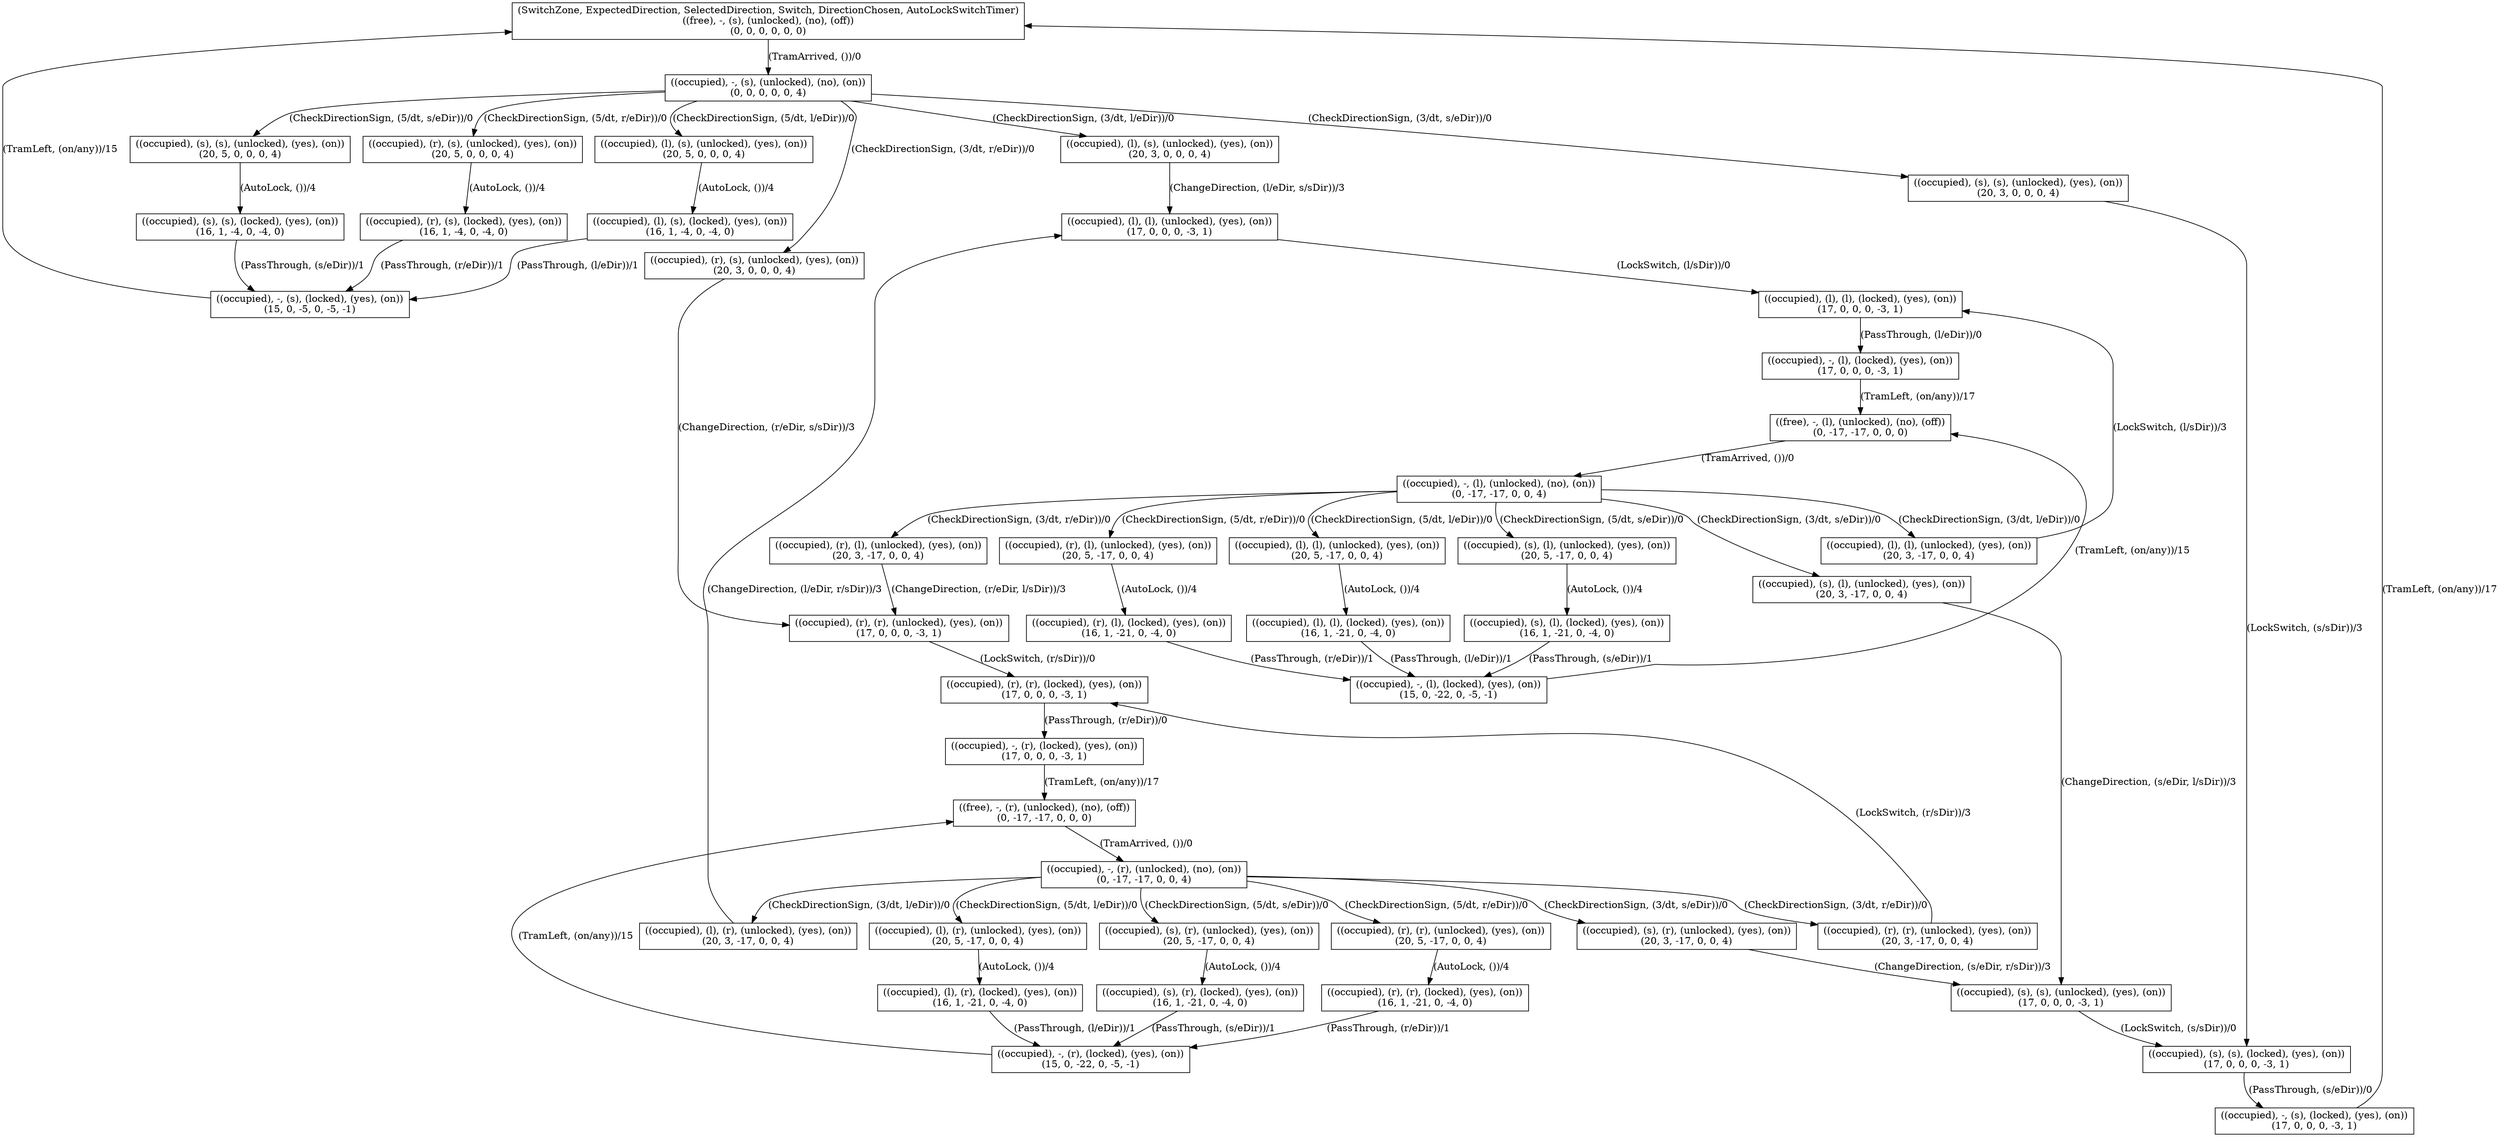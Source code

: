 digraph G {
	rankdir=TB;
	0 [label = "(SwitchZone, ExpectedDirection, SelectedDirection, Switch, DirectionChosen, AutoLockSwitchTimer)\n((free), -, (s), (unlocked), (no), (off))\n(0, 0, 0, 0, 0, 0)" shape=box];
	1 [label = "((occupied), -, (s), (unlocked), (no), (on))\n(0, 0, 0, 0, 0, 4)" shape=box];
	2 [label = "((occupied), (l), (s), (unlocked), (yes), (on))\n(20, 3, 0, 0, 0, 4)" shape=box];
	3 [label = "((occupied), (s), (s), (unlocked), (yes), (on))\n(20, 3, 0, 0, 0, 4)" shape=box];
	4 [label = "((occupied), (r), (s), (unlocked), (yes), (on))\n(20, 3, 0, 0, 0, 4)" shape=box];
	5 [label = "((occupied), (l), (s), (unlocked), (yes), (on))\n(20, 5, 0, 0, 0, 4)" shape=box];
	6 [label = "((occupied), (s), (s), (unlocked), (yes), (on))\n(20, 5, 0, 0, 0, 4)" shape=box];
	7 [label = "((occupied), (r), (s), (unlocked), (yes), (on))\n(20, 5, 0, 0, 0, 4)" shape=box];
	8 [label = "((occupied), (l), (l), (unlocked), (yes), (on))\n(17, 0, 0, 0, -3, 1)" shape=box];
	9 [label = "((occupied), (s), (s), (locked), (yes), (on))\n(17, 0, 0, 0, -3, 1)" shape=box];
	10 [label = "((occupied), (r), (r), (unlocked), (yes), (on))\n(17, 0, 0, 0, -3, 1)" shape=box];
	11 [label = "((occupied), (l), (s), (locked), (yes), (on))\n(16, 1, -4, 0, -4, 0)" shape=box];
	12 [label = "((occupied), (s), (s), (locked), (yes), (on))\n(16, 1, -4, 0, -4, 0)" shape=box];
	13 [label = "((occupied), (r), (s), (locked), (yes), (on))\n(16, 1, -4, 0, -4, 0)" shape=box];
	14 [label = "((occupied), (l), (l), (locked), (yes), (on))\n(17, 0, 0, 0, -3, 1)" shape=box];
	15 [label = "((occupied), -, (s), (locked), (yes), (on))\n(17, 0, 0, 0, -3, 1)" shape=box];
	16 [label = "((occupied), (r), (r), (locked), (yes), (on))\n(17, 0, 0, 0, -3, 1)" shape=box];
	17 [label = "((occupied), -, (s), (locked), (yes), (on))\n(15, 0, -5, 0, -5, -1)" shape=box];
	18 [label = "((occupied), -, (l), (locked), (yes), (on))\n(17, 0, 0, 0, -3, 1)" shape=box];
	19 [label = "((occupied), -, (r), (locked), (yes), (on))\n(17, 0, 0, 0, -3, 1)" shape=box];
	20 [label = "((free), -, (l), (unlocked), (no), (off))\n(0, -17, -17, 0, 0, 0)" shape=box];
	21 [label = "((free), -, (r), (unlocked), (no), (off))\n(0, -17, -17, 0, 0, 0)" shape=box];
	22 [label = "((occupied), -, (l), (unlocked), (no), (on))\n(0, -17, -17, 0, 0, 4)" shape=box];
	23 [label = "((occupied), -, (r), (unlocked), (no), (on))\n(0, -17, -17, 0, 0, 4)" shape=box];
	24 [label = "((occupied), (l), (l), (unlocked), (yes), (on))\n(20, 3, -17, 0, 0, 4)" shape=box];
	25 [label = "((occupied), (s), (l), (unlocked), (yes), (on))\n(20, 3, -17, 0, 0, 4)" shape=box];
	26 [label = "((occupied), (r), (l), (unlocked), (yes), (on))\n(20, 3, -17, 0, 0, 4)" shape=box];
	27 [label = "((occupied), (l), (l), (unlocked), (yes), (on))\n(20, 5, -17, 0, 0, 4)" shape=box];
	28 [label = "((occupied), (s), (l), (unlocked), (yes), (on))\n(20, 5, -17, 0, 0, 4)" shape=box];
	29 [label = "((occupied), (r), (l), (unlocked), (yes), (on))\n(20, 5, -17, 0, 0, 4)" shape=box];
	30 [label = "((occupied), (l), (r), (unlocked), (yes), (on))\n(20, 3, -17, 0, 0, 4)" shape=box];
	31 [label = "((occupied), (s), (r), (unlocked), (yes), (on))\n(20, 3, -17, 0, 0, 4)" shape=box];
	32 [label = "((occupied), (r), (r), (unlocked), (yes), (on))\n(20, 3, -17, 0, 0, 4)" shape=box];
	33 [label = "((occupied), (l), (r), (unlocked), (yes), (on))\n(20, 5, -17, 0, 0, 4)" shape=box];
	34 [label = "((occupied), (s), (r), (unlocked), (yes), (on))\n(20, 5, -17, 0, 0, 4)" shape=box];
	35 [label = "((occupied), (r), (r), (unlocked), (yes), (on))\n(20, 5, -17, 0, 0, 4)" shape=box];
	36 [label = "((occupied), (s), (s), (unlocked), (yes), (on))\n(17, 0, 0, 0, -3, 1)" shape=box];
	37 [label = "((occupied), (l), (l), (locked), (yes), (on))\n(16, 1, -21, 0, -4, 0)" shape=box];
	38 [label = "((occupied), (s), (l), (locked), (yes), (on))\n(16, 1, -21, 0, -4, 0)" shape=box];
	39 [label = "((occupied), (r), (l), (locked), (yes), (on))\n(16, 1, -21, 0, -4, 0)" shape=box];
	40 [label = "((occupied), (l), (r), (locked), (yes), (on))\n(16, 1, -21, 0, -4, 0)" shape=box];
	41 [label = "((occupied), (s), (r), (locked), (yes), (on))\n(16, 1, -21, 0, -4, 0)" shape=box];
	42 [label = "((occupied), (r), (r), (locked), (yes), (on))\n(16, 1, -21, 0, -4, 0)" shape=box];
	43 [label = "((occupied), -, (l), (locked), (yes), (on))\n(15, 0, -22, 0, -5, -1)" shape=box];
	44 [label = "((occupied), -, (r), (locked), (yes), (on))\n(15, 0, -22, 0, -5, -1)" shape=box];
	0 -> 1 [label = "(TramArrived, ())/0"];
	1 -> 2 [label = "(CheckDirectionSign, (3/dt, l/eDir))/0"];
	1 -> 3 [label = "(CheckDirectionSign, (3/dt, s/eDir))/0"];
	1 -> 4 [label = "(CheckDirectionSign, (3/dt, r/eDir))/0"];
	1 -> 5 [label = "(CheckDirectionSign, (5/dt, l/eDir))/0"];
	1 -> 6 [label = "(CheckDirectionSign, (5/dt, s/eDir))/0"];
	1 -> 7 [label = "(CheckDirectionSign, (5/dt, r/eDir))/0"];
	2 -> 8 [label = "(ChangeDirection, (l/eDir, s/sDir))/3"];
	3 -> 9 [label = "(LockSwitch, (s/sDir))/3"];
	4 -> 10 [label = "(ChangeDirection, (r/eDir, s/sDir))/3"];
	5 -> 11 [label = "(AutoLock, ())/4"];
	6 -> 12 [label = "(AutoLock, ())/4"];
	7 -> 13 [label = "(AutoLock, ())/4"];
	8 -> 14 [label = "(LockSwitch, (l/sDir))/0"];
	9 -> 15 [label = "(PassThrough, (s/eDir))/0"];
	10 -> 16 [label = "(LockSwitch, (r/sDir))/0"];
	11 -> 17 [label = "(PassThrough, (l/eDir))/1"];
	12 -> 17 [label = "(PassThrough, (s/eDir))/1"];
	13 -> 17 [label = "(PassThrough, (r/eDir))/1"];
	14 -> 18 [label = "(PassThrough, (l/eDir))/0"];
	15 -> 0 [label = "(TramLeft, (on/any))/17"];
	16 -> 19 [label = "(PassThrough, (r/eDir))/0"];
	17 -> 0 [label = "(TramLeft, (on/any))/15"];
	18 -> 20 [label = "(TramLeft, (on/any))/17"];
	19 -> 21 [label = "(TramLeft, (on/any))/17"];
	20 -> 22 [label = "(TramArrived, ())/0"];
	21 -> 23 [label = "(TramArrived, ())/0"];
	22 -> 24 [label = "(CheckDirectionSign, (3/dt, l/eDir))/0"];
	22 -> 25 [label = "(CheckDirectionSign, (3/dt, s/eDir))/0"];
	22 -> 26 [label = "(CheckDirectionSign, (3/dt, r/eDir))/0"];
	22 -> 27 [label = "(CheckDirectionSign, (5/dt, l/eDir))/0"];
	22 -> 28 [label = "(CheckDirectionSign, (5/dt, s/eDir))/0"];
	22 -> 29 [label = "(CheckDirectionSign, (5/dt, r/eDir))/0"];
	23 -> 30 [label = "(CheckDirectionSign, (3/dt, l/eDir))/0"];
	23 -> 31 [label = "(CheckDirectionSign, (3/dt, s/eDir))/0"];
	23 -> 32 [label = "(CheckDirectionSign, (3/dt, r/eDir))/0"];
	23 -> 33 [label = "(CheckDirectionSign, (5/dt, l/eDir))/0"];
	23 -> 34 [label = "(CheckDirectionSign, (5/dt, s/eDir))/0"];
	23 -> 35 [label = "(CheckDirectionSign, (5/dt, r/eDir))/0"];
	24 -> 14 [label = "(LockSwitch, (l/sDir))/3"];
	25 -> 36 [label = "(ChangeDirection, (s/eDir, l/sDir))/3"];
	26 -> 10 [label = "(ChangeDirection, (r/eDir, l/sDir))/3"];
	27 -> 37 [label = "(AutoLock, ())/4"];
	28 -> 38 [label = "(AutoLock, ())/4"];
	29 -> 39 [label = "(AutoLock, ())/4"];
	30 -> 8 [label = "(ChangeDirection, (l/eDir, r/sDir))/3"];
	31 -> 36 [label = "(ChangeDirection, (s/eDir, r/sDir))/3"];
	32 -> 16 [label = "(LockSwitch, (r/sDir))/3"];
	33 -> 40 [label = "(AutoLock, ())/4"];
	34 -> 41 [label = "(AutoLock, ())/4"];
	35 -> 42 [label = "(AutoLock, ())/4"];
	36 -> 9 [label = "(LockSwitch, (s/sDir))/0"];
	37 -> 43 [label = "(PassThrough, (l/eDir))/1"];
	38 -> 43 [label = "(PassThrough, (s/eDir))/1"];
	39 -> 43 [label = "(PassThrough, (r/eDir))/1"];
	40 -> 44 [label = "(PassThrough, (l/eDir))/1"];
	41 -> 44 [label = "(PassThrough, (s/eDir))/1"];
	42 -> 44 [label = "(PassThrough, (r/eDir))/1"];
	43 -> 20 [label = "(TramLeft, (on/any))/15"];
	44 -> 21 [label = "(TramLeft, (on/any))/15"];
}

